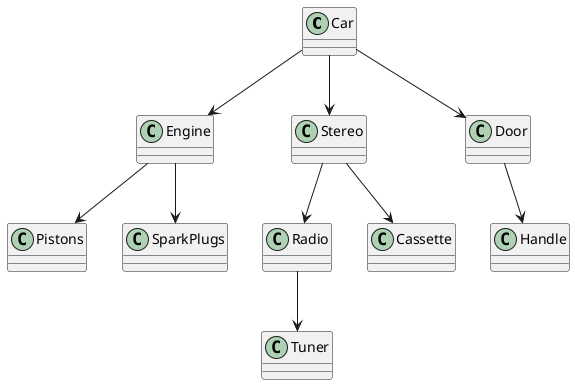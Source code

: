 @startuml CarAssociation
class Car {
}

class Engine {
}

class Stereo {
}

class Door {
}

class Pistons {
}

class SparkPlugs {
}

class Radio {
}

class Cassette {
}

class Handle {
}

class Tuner {
}

Car --> Engine
Car --> Stereo
Car --> Door
Engine --> Pistons
Engine --> SparkPlugs
Stereo --> Radio
Stereo --> Cassette
Door --> Handle
Radio --> Tuner
@enduml
